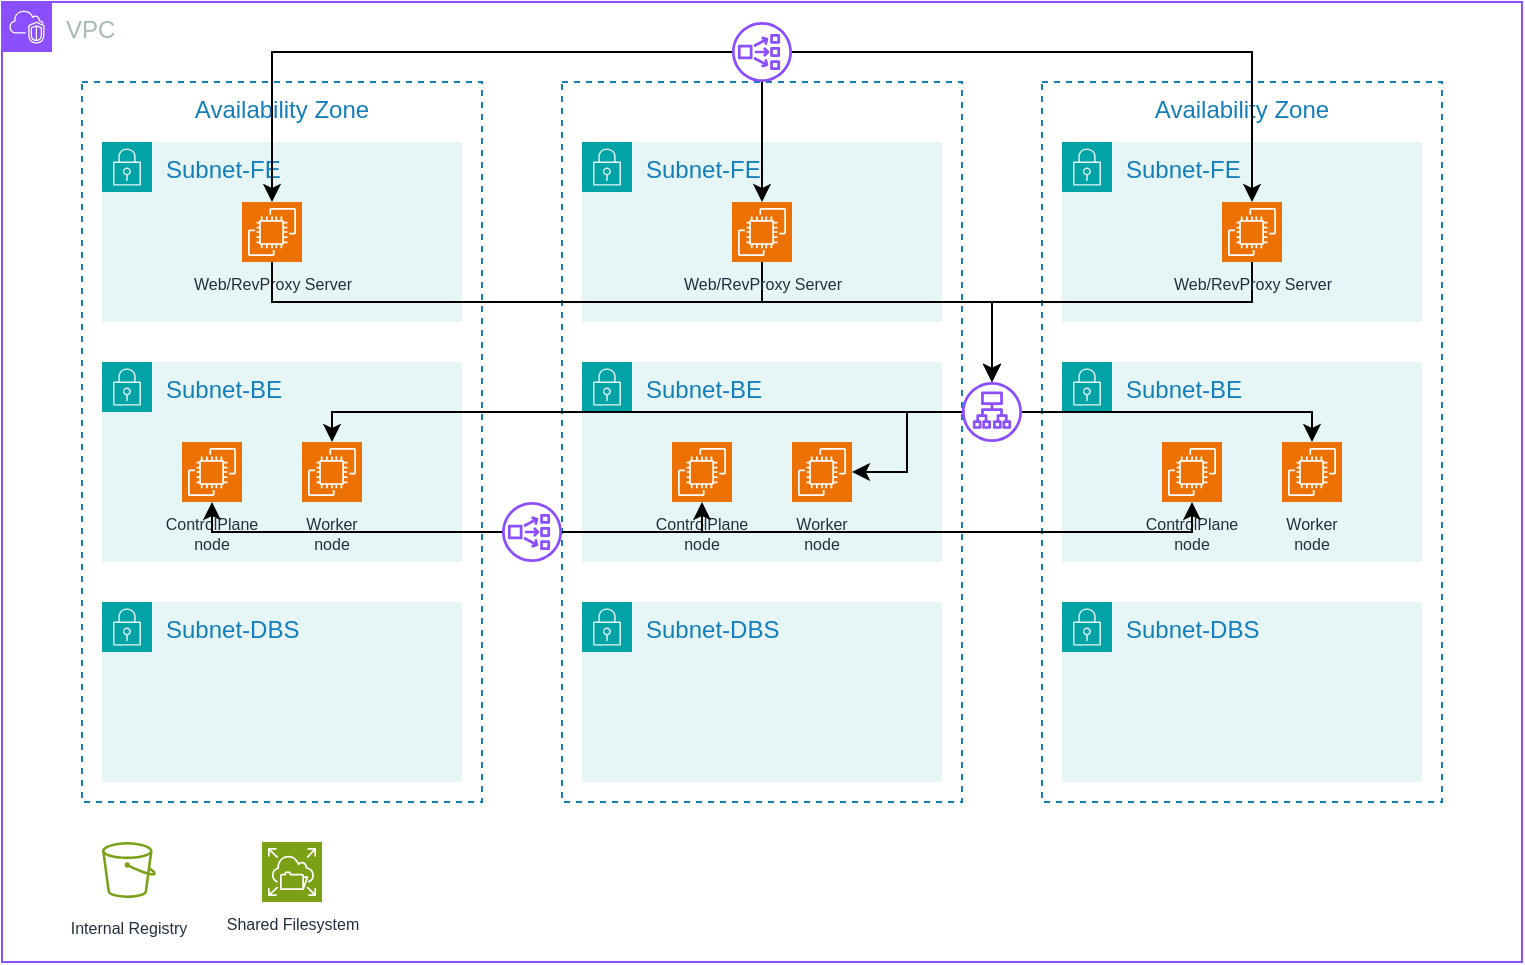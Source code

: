 <mxfile version="25.0.3">
  <diagram name="Pagina-1" id="ktaXxPacxgZP-KeudJCP">
    <mxGraphModel dx="1434" dy="756" grid="1" gridSize="10" guides="1" tooltips="1" connect="1" arrows="1" fold="1" page="1" pageScale="1" pageWidth="827" pageHeight="1169" math="0" shadow="0">
      <root>
        <mxCell id="0" />
        <mxCell id="1" parent="0" />
        <mxCell id="9Gb6LifbftmSmuCiHd8n-2" value="&lt;span style=&quot;color: rgba(0, 0, 0, 0); font-family: monospace; font-size: 0px; text-align: start; text-wrap-mode: nowrap;&quot;&gt;%3CmxGraphModel%3E%3Croot%3E%3CmxCell%20id%3D%220%22%2F%3E%3CmxCell%20id%3D%221%22%20parent%3D%220%22%2F%3E%3CmxCell%20id%3D%222%22%20value%3D%22ControlPlane%20node%22%20style%3D%22sketch%3D0%3Bpoints%3D%5B%5B0%2C0%2C0%5D%2C%5B0.25%2C0%2C0%5D%2C%5B0.5%2C0%2C0%5D%2C%5B0.75%2C0%2C0%5D%2C%5B1%2C0%2C0%5D%2C%5B0%2C1%2C0%5D%2C%5B0.25%2C1%2C0%5D%2C%5B0.5%2C1%2C0%5D%2C%5B0.75%2C1%2C0%5D%2C%5B1%2C1%2C0%5D%2C%5B0%2C0.25%2C0%5D%2C%5B0%2C0.5%2C0%5D%2C%5B0%2C0.75%2C0%5D%2C%5B1%2C0.25%2C0%5D%2C%5B1%2C0.5%2C0%5D%2C%5B1%2C0.75%2C0%5D%5D%3BoutlineConnect%3D0%3BfontColor%3D%23232F3E%3BfillColor%3D%23ED7100%3BstrokeColor%3D%23ffffff%3Bdashed%3D0%3BverticalLabelPosition%3Dbottom%3BverticalAlign%3Dtop%3Balign%3Dcenter%3Bhtml%3D1%3BfontSize%3D8%3BfontStyle%3D0%3Baspect%3Dfixed%3Bshape%3Dmxgraph.aws4.resourceIcon%3BresIcon%3Dmxgraph.aws4.ec2%3BwhiteSpace%3Dwrap%3B%22%20vertex%3D%221%22%20parent%3D%221%22%3E%3CmxGeometry%20x%3D%22130%22%20y%3D%22260%22%20width%3D%2230%22%20height%3D%2230%22%20as%3D%22geometry%22%2F%3E%3C%2FmxCell%3E%3CmxCell%20id%3D%223%22%20value%3D%22Worker%20node%22%20style%3D%22sketch%3D0%3Bpoints%3D%5B%5B0%2C0%2C0%5D%2C%5B0.25%2C0%2C0%5D%2C%5B0.5%2C0%2C0%5D%2C%5B0.75%2C0%2C0%5D%2C%5B1%2C0%2C0%5D%2C%5B0%2C1%2C0%5D%2C%5B0.25%2C1%2C0%5D%2C%5B0.5%2C1%2C0%5D%2C%5B0.75%2C1%2C0%5D%2C%5B1%2C1%2C0%5D%2C%5B0%2C0.25%2C0%5D%2C%5B0%2C0.5%2C0%5D%2C%5B0%2C0.75%2C0%5D%2C%5B1%2C0.25%2C0%5D%2C%5B1%2C0.5%2C0%5D%2C%5B1%2C0.75%2C0%5D%5D%3BoutlineConnect%3D0%3BfontColor%3D%23232F3E%3BfillColor%3D%23ED7100%3BstrokeColor%3D%23ffffff%3Bdashed%3D0%3BverticalLabelPosition%3Dbottom%3BverticalAlign%3Dtop%3Balign%3Dcenter%3Bhtml%3D1%3BfontSize%3D8%3BfontStyle%3D0%3Baspect%3Dfixed%3Bshape%3Dmxgraph.aws4.resourceIcon%3BresIcon%3Dmxgraph.aws4.ec2%3BwhiteSpace%3Dwrap%3B%22%20vertex%3D%221%22%20parent%3D%221%22%3E%3CmxGeometry%20x%3D%22190%22%20y%3D%22260%22%20width%3D%2230%22%20height%3D%2230%22%20as%3D%22geometry%22%2F%3E%3C%2FmxCell%3E%3C%2Froot%3E%3C%2FmxGraphModel%3E&lt;/span&gt;" style="fillColor=none;strokeColor=#147EBA;dashed=1;verticalAlign=top;fontStyle=0;fontColor=#147EBA;whiteSpace=wrap;html=1;" parent="1" vertex="1">
          <mxGeometry x="320" y="80" width="200" height="360" as="geometry" />
        </mxCell>
        <mxCell id="9Gb6LifbftmSmuCiHd8n-8" value="Subnet-DBS" style="points=[[0,0],[0.25,0],[0.5,0],[0.75,0],[1,0],[1,0.25],[1,0.5],[1,0.75],[1,1],[0.75,1],[0.5,1],[0.25,1],[0,1],[0,0.75],[0,0.5],[0,0.25]];outlineConnect=0;gradientColor=none;html=1;whiteSpace=wrap;fontSize=12;fontStyle=0;container=1;pointerEvents=0;collapsible=0;recursiveResize=0;shape=mxgraph.aws4.group;grIcon=mxgraph.aws4.group_security_group;grStroke=0;strokeColor=#00A4A6;fillColor=#E6F6F7;verticalAlign=top;align=left;spacingLeft=30;fontColor=#147EBA;dashed=0;" parent="1" vertex="1">
          <mxGeometry x="330" y="340" width="180" height="90" as="geometry" />
        </mxCell>
        <mxCell id="9Gb6LifbftmSmuCiHd8n-9" value="Subnet-BE" style="points=[[0,0],[0.25,0],[0.5,0],[0.75,0],[1,0],[1,0.25],[1,0.5],[1,0.75],[1,1],[0.75,1],[0.5,1],[0.25,1],[0,1],[0,0.75],[0,0.5],[0,0.25]];outlineConnect=0;gradientColor=none;html=1;whiteSpace=wrap;fontSize=12;fontStyle=0;container=1;pointerEvents=0;collapsible=0;recursiveResize=0;shape=mxgraph.aws4.group;grIcon=mxgraph.aws4.group_security_group;grStroke=0;strokeColor=#00A4A6;fillColor=#E6F6F7;verticalAlign=top;align=left;spacingLeft=30;fontColor=#147EBA;dashed=0;" parent="1" vertex="1">
          <mxGeometry x="330" y="220" width="180" height="100" as="geometry" />
        </mxCell>
        <mxCell id="9Gb6LifbftmSmuCiHd8n-12" value="Subnet-FE" style="points=[[0,0],[0.25,0],[0.5,0],[0.75,0],[1,0],[1,0.25],[1,0.5],[1,0.75],[1,1],[0.75,1],[0.5,1],[0.25,1],[0,1],[0,0.75],[0,0.5],[0,0.25]];outlineConnect=0;gradientColor=none;html=1;whiteSpace=wrap;fontSize=12;fontStyle=0;container=1;pointerEvents=0;collapsible=0;recursiveResize=0;shape=mxgraph.aws4.group;grIcon=mxgraph.aws4.group_security_group;grStroke=0;strokeColor=#00A4A6;fillColor=#E6F6F7;verticalAlign=top;align=left;spacingLeft=30;fontColor=#147EBA;dashed=0;" parent="1" vertex="1">
          <mxGeometry x="330" y="110" width="180" height="90" as="geometry" />
        </mxCell>
        <mxCell id="u8LrWXwpnJPrBiu5wdxT-2" value="Availability Zone" style="fillColor=none;strokeColor=#147EBA;dashed=1;verticalAlign=top;fontStyle=0;fontColor=#147EBA;whiteSpace=wrap;html=1;" parent="1" vertex="1">
          <mxGeometry x="560" y="80" width="200" height="360" as="geometry" />
        </mxCell>
        <mxCell id="u8LrWXwpnJPrBiu5wdxT-3" value="Subnet-DBS" style="points=[[0,0],[0.25,0],[0.5,0],[0.75,0],[1,0],[1,0.25],[1,0.5],[1,0.75],[1,1],[0.75,1],[0.5,1],[0.25,1],[0,1],[0,0.75],[0,0.5],[0,0.25]];outlineConnect=0;gradientColor=none;html=1;whiteSpace=wrap;fontSize=12;fontStyle=0;container=1;pointerEvents=0;collapsible=0;recursiveResize=0;shape=mxgraph.aws4.group;grIcon=mxgraph.aws4.group_security_group;grStroke=0;strokeColor=#00A4A6;fillColor=#E6F6F7;verticalAlign=top;align=left;spacingLeft=30;fontColor=#147EBA;dashed=0;" parent="1" vertex="1">
          <mxGeometry x="570" y="340" width="180" height="90" as="geometry" />
        </mxCell>
        <mxCell id="u8LrWXwpnJPrBiu5wdxT-4" value="Subnet-BE" style="points=[[0,0],[0.25,0],[0.5,0],[0.75,0],[1,0],[1,0.25],[1,0.5],[1,0.75],[1,1],[0.75,1],[0.5,1],[0.25,1],[0,1],[0,0.75],[0,0.5],[0,0.25]];outlineConnect=0;gradientColor=none;html=1;whiteSpace=wrap;fontSize=12;fontStyle=0;container=1;pointerEvents=0;collapsible=0;recursiveResize=0;shape=mxgraph.aws4.group;grIcon=mxgraph.aws4.group_security_group;grStroke=0;strokeColor=#00A4A6;fillColor=#E6F6F7;verticalAlign=top;align=left;spacingLeft=30;fontColor=#147EBA;dashed=0;" parent="1" vertex="1">
          <mxGeometry x="570" y="220" width="180" height="100" as="geometry" />
        </mxCell>
        <mxCell id="u8LrWXwpnJPrBiu5wdxT-5" value="Subnet-FE" style="points=[[0,0],[0.25,0],[0.5,0],[0.75,0],[1,0],[1,0.25],[1,0.5],[1,0.75],[1,1],[0.75,1],[0.5,1],[0.25,1],[0,1],[0,0.75],[0,0.5],[0,0.25]];outlineConnect=0;gradientColor=none;html=1;whiteSpace=wrap;fontSize=12;fontStyle=0;container=1;pointerEvents=0;collapsible=0;recursiveResize=0;shape=mxgraph.aws4.group;grIcon=mxgraph.aws4.group_security_group;grStroke=0;strokeColor=#00A4A6;fillColor=#E6F6F7;verticalAlign=top;align=left;spacingLeft=30;fontColor=#147EBA;dashed=0;" parent="1" vertex="1">
          <mxGeometry x="570" y="110" width="180" height="90" as="geometry" />
        </mxCell>
        <mxCell id="u8LrWXwpnJPrBiu5wdxT-7" value="Availability Zone" style="fillColor=none;strokeColor=#147EBA;dashed=1;verticalAlign=top;fontStyle=0;fontColor=#147EBA;whiteSpace=wrap;html=1;" parent="1" vertex="1">
          <mxGeometry x="80" y="80" width="200" height="360" as="geometry" />
        </mxCell>
        <mxCell id="u8LrWXwpnJPrBiu5wdxT-8" value="Subnet-DBS" style="points=[[0,0],[0.25,0],[0.5,0],[0.75,0],[1,0],[1,0.25],[1,0.5],[1,0.75],[1,1],[0.75,1],[0.5,1],[0.25,1],[0,1],[0,0.75],[0,0.5],[0,0.25]];outlineConnect=0;gradientColor=none;html=1;whiteSpace=wrap;fontSize=12;fontStyle=0;container=1;pointerEvents=0;collapsible=0;recursiveResize=0;shape=mxgraph.aws4.group;grIcon=mxgraph.aws4.group_security_group;grStroke=0;strokeColor=#00A4A6;fillColor=#E6F6F7;verticalAlign=top;align=left;spacingLeft=30;fontColor=#147EBA;dashed=0;" parent="1" vertex="1">
          <mxGeometry x="90" y="340" width="180" height="90" as="geometry" />
        </mxCell>
        <mxCell id="u8LrWXwpnJPrBiu5wdxT-9" value="Subnet-BE" style="points=[[0,0],[0.25,0],[0.5,0],[0.75,0],[1,0],[1,0.25],[1,0.5],[1,0.75],[1,1],[0.75,1],[0.5,1],[0.25,1],[0,1],[0,0.75],[0,0.5],[0,0.25]];outlineConnect=0;gradientColor=none;html=1;whiteSpace=wrap;fontSize=12;fontStyle=0;container=1;pointerEvents=0;collapsible=0;recursiveResize=0;shape=mxgraph.aws4.group;grIcon=mxgraph.aws4.group_security_group;grStroke=0;strokeColor=#00A4A6;fillColor=#E6F6F7;verticalAlign=top;align=left;spacingLeft=30;fontColor=#147EBA;dashed=0;" parent="1" vertex="1">
          <mxGeometry x="90" y="220" width="180" height="100" as="geometry" />
        </mxCell>
        <mxCell id="u8LrWXwpnJPrBiu5wdxT-10" value="Subnet-FE" style="points=[[0,0],[0.25,0],[0.5,0],[0.75,0],[1,0],[1,0.25],[1,0.5],[1,0.75],[1,1],[0.75,1],[0.5,1],[0.25,1],[0,1],[0,0.75],[0,0.5],[0,0.25]];outlineConnect=0;gradientColor=none;html=1;whiteSpace=wrap;fontSize=12;fontStyle=0;container=1;pointerEvents=0;collapsible=0;recursiveResize=0;shape=mxgraph.aws4.group;grIcon=mxgraph.aws4.group_security_group;grStroke=0;strokeColor=#00A4A6;fillColor=#E6F6F7;verticalAlign=top;align=left;spacingLeft=30;fontColor=#147EBA;dashed=0;" parent="1" vertex="1">
          <mxGeometry x="90" y="110" width="180" height="90" as="geometry" />
        </mxCell>
        <mxCell id="u8LrWXwpnJPrBiu5wdxT-11" value="VPC" style="points=[[0,0],[0.25,0],[0.5,0],[0.75,0],[1,0],[1,0.25],[1,0.5],[1,0.75],[1,1],[0.75,1],[0.5,1],[0.25,1],[0,1],[0,0.75],[0,0.5],[0,0.25]];outlineConnect=0;gradientColor=none;html=1;whiteSpace=wrap;fontSize=12;fontStyle=0;container=1;pointerEvents=0;collapsible=0;recursiveResize=0;shape=mxgraph.aws4.group;grIcon=mxgraph.aws4.group_vpc2;strokeColor=#8C4FFF;fillColor=none;verticalAlign=top;align=left;spacingLeft=30;fontColor=#AAB7B8;dashed=0;" parent="1" vertex="1">
          <mxGeometry x="40" y="40" width="760" height="480" as="geometry" />
        </mxCell>
        <mxCell id="u8LrWXwpnJPrBiu5wdxT-12" value="ControlPlane node" style="sketch=0;points=[[0,0,0],[0.25,0,0],[0.5,0,0],[0.75,0,0],[1,0,0],[0,1,0],[0.25,1,0],[0.5,1,0],[0.75,1,0],[1,1,0],[0,0.25,0],[0,0.5,0],[0,0.75,0],[1,0.25,0],[1,0.5,0],[1,0.75,0]];outlineConnect=0;fontColor=#232F3E;fillColor=#ED7100;strokeColor=#ffffff;dashed=0;verticalLabelPosition=bottom;verticalAlign=top;align=center;html=1;fontSize=8;fontStyle=0;aspect=fixed;shape=mxgraph.aws4.resourceIcon;resIcon=mxgraph.aws4.ec2;whiteSpace=wrap;" parent="u8LrWXwpnJPrBiu5wdxT-11" vertex="1">
          <mxGeometry x="90" y="220" width="30" height="30" as="geometry" />
        </mxCell>
        <mxCell id="u8LrWXwpnJPrBiu5wdxT-18" value="ControlPlane node" style="sketch=0;points=[[0,0,0],[0.25,0,0],[0.5,0,0],[0.75,0,0],[1,0,0],[0,1,0],[0.25,1,0],[0.5,1,0],[0.75,1,0],[1,1,0],[0,0.25,0],[0,0.5,0],[0,0.75,0],[1,0.25,0],[1,0.5,0],[1,0.75,0]];outlineConnect=0;fontColor=#232F3E;fillColor=#ED7100;strokeColor=#ffffff;dashed=0;verticalLabelPosition=bottom;verticalAlign=top;align=center;html=1;fontSize=8;fontStyle=0;aspect=fixed;shape=mxgraph.aws4.resourceIcon;resIcon=mxgraph.aws4.ec2;whiteSpace=wrap;" parent="u8LrWXwpnJPrBiu5wdxT-11" vertex="1">
          <mxGeometry x="335" y="220" width="30" height="30" as="geometry" />
        </mxCell>
        <mxCell id="u8LrWXwpnJPrBiu5wdxT-19" value="Worker node" style="sketch=0;points=[[0,0,0],[0.25,0,0],[0.5,0,0],[0.75,0,0],[1,0,0],[0,1,0],[0.25,1,0],[0.5,1,0],[0.75,1,0],[1,1,0],[0,0.25,0],[0,0.5,0],[0,0.75,0],[1,0.25,0],[1,0.5,0],[1,0.75,0]];outlineConnect=0;fontColor=#232F3E;fillColor=#ED7100;strokeColor=#ffffff;dashed=0;verticalLabelPosition=bottom;verticalAlign=top;align=center;html=1;fontSize=8;fontStyle=0;aspect=fixed;shape=mxgraph.aws4.resourceIcon;resIcon=mxgraph.aws4.ec2;whiteSpace=wrap;" parent="u8LrWXwpnJPrBiu5wdxT-11" vertex="1">
          <mxGeometry x="395" y="220" width="30" height="30" as="geometry" />
        </mxCell>
        <mxCell id="u8LrWXwpnJPrBiu5wdxT-20" value="ControlPlane node" style="sketch=0;points=[[0,0,0],[0.25,0,0],[0.5,0,0],[0.75,0,0],[1,0,0],[0,1,0],[0.25,1,0],[0.5,1,0],[0.75,1,0],[1,1,0],[0,0.25,0],[0,0.5,0],[0,0.75,0],[1,0.25,0],[1,0.5,0],[1,0.75,0]];outlineConnect=0;fontColor=#232F3E;fillColor=#ED7100;strokeColor=#ffffff;dashed=0;verticalLabelPosition=bottom;verticalAlign=top;align=center;html=1;fontSize=8;fontStyle=0;aspect=fixed;shape=mxgraph.aws4.resourceIcon;resIcon=mxgraph.aws4.ec2;whiteSpace=wrap;" parent="u8LrWXwpnJPrBiu5wdxT-11" vertex="1">
          <mxGeometry x="580" y="220" width="30" height="30" as="geometry" />
        </mxCell>
        <mxCell id="u8LrWXwpnJPrBiu5wdxT-21" value="Worker node" style="sketch=0;points=[[0,0,0],[0.25,0,0],[0.5,0,0],[0.75,0,0],[1,0,0],[0,1,0],[0.25,1,0],[0.5,1,0],[0.75,1,0],[1,1,0],[0,0.25,0],[0,0.5,0],[0,0.75,0],[1,0.25,0],[1,0.5,0],[1,0.75,0]];outlineConnect=0;fontColor=#232F3E;fillColor=#ED7100;strokeColor=#ffffff;dashed=0;verticalLabelPosition=bottom;verticalAlign=top;align=center;html=1;fontSize=8;fontStyle=0;aspect=fixed;shape=mxgraph.aws4.resourceIcon;resIcon=mxgraph.aws4.ec2;whiteSpace=wrap;" parent="u8LrWXwpnJPrBiu5wdxT-11" vertex="1">
          <mxGeometry x="640" y="220" width="30" height="30" as="geometry" />
        </mxCell>
        <mxCell id="tb9fbKt0cQ2Bvuai_FGO-2" value="" style="sketch=0;outlineConnect=0;fontColor=#232F3E;gradientColor=none;fillColor=#8C4FFF;strokeColor=none;dashed=0;verticalLabelPosition=bottom;verticalAlign=top;align=center;html=1;fontSize=12;fontStyle=0;aspect=fixed;pointerEvents=1;shape=mxgraph.aws4.application_load_balancer;" parent="u8LrWXwpnJPrBiu5wdxT-11" vertex="1">
          <mxGeometry x="480" y="190" width="30" height="30" as="geometry" />
        </mxCell>
        <mxCell id="tb9fbKt0cQ2Bvuai_FGO-21" value="" style="edgeStyle=orthogonalEdgeStyle;rounded=0;orthogonalLoop=1;jettySize=auto;html=1;entryX=0.5;entryY=1;entryDx=0;entryDy=0;entryPerimeter=0;" parent="u8LrWXwpnJPrBiu5wdxT-11" source="tb9fbKt0cQ2Bvuai_FGO-12" target="u8LrWXwpnJPrBiu5wdxT-18" edge="1">
          <mxGeometry relative="1" as="geometry">
            <Array as="points">
              <mxPoint x="350" y="265" />
            </Array>
          </mxGeometry>
        </mxCell>
        <mxCell id="tb9fbKt0cQ2Bvuai_FGO-12" value="" style="sketch=0;outlineConnect=0;fontColor=#232F3E;gradientColor=none;fillColor=#8C4FFF;strokeColor=none;dashed=0;verticalLabelPosition=bottom;verticalAlign=top;align=center;html=1;fontSize=12;fontStyle=0;aspect=fixed;pointerEvents=1;shape=mxgraph.aws4.network_load_balancer;" parent="u8LrWXwpnJPrBiu5wdxT-11" vertex="1">
          <mxGeometry x="250" y="250" width="30" height="30" as="geometry" />
        </mxCell>
        <mxCell id="tb9fbKt0cQ2Bvuai_FGO-18" value="" style="edgeStyle=orthogonalEdgeStyle;rounded=0;orthogonalLoop=1;jettySize=auto;html=1;" parent="u8LrWXwpnJPrBiu5wdxT-11" source="tb9fbKt0cQ2Bvuai_FGO-2" target="u8LrWXwpnJPrBiu5wdxT-19" edge="1">
          <mxGeometry relative="1" as="geometry" />
        </mxCell>
        <mxCell id="tb9fbKt0cQ2Bvuai_FGO-19" value="" style="edgeStyle=orthogonalEdgeStyle;rounded=0;orthogonalLoop=1;jettySize=auto;html=1;entryX=0.5;entryY=0;entryDx=0;entryDy=0;entryPerimeter=0;" parent="u8LrWXwpnJPrBiu5wdxT-11" source="tb9fbKt0cQ2Bvuai_FGO-2" target="u8LrWXwpnJPrBiu5wdxT-21" edge="1">
          <mxGeometry relative="1" as="geometry">
            <Array as="points">
              <mxPoint x="655" y="205" />
            </Array>
          </mxGeometry>
        </mxCell>
        <mxCell id="tb9fbKt0cQ2Bvuai_FGO-20" value="" style="edgeStyle=orthogonalEdgeStyle;rounded=0;orthogonalLoop=1;jettySize=auto;html=1;entryX=0.5;entryY=1;entryDx=0;entryDy=0;entryPerimeter=0;" parent="u8LrWXwpnJPrBiu5wdxT-11" source="tb9fbKt0cQ2Bvuai_FGO-12" target="u8LrWXwpnJPrBiu5wdxT-12" edge="1">
          <mxGeometry relative="1" as="geometry">
            <Array as="points">
              <mxPoint x="105" y="265" />
            </Array>
          </mxGeometry>
        </mxCell>
        <mxCell id="tb9fbKt0cQ2Bvuai_FGO-22" value="" style="edgeStyle=orthogonalEdgeStyle;rounded=0;orthogonalLoop=1;jettySize=auto;html=1;" parent="u8LrWXwpnJPrBiu5wdxT-11" source="tb9fbKt0cQ2Bvuai_FGO-12" target="u8LrWXwpnJPrBiu5wdxT-20" edge="1">
          <mxGeometry relative="1" as="geometry">
            <Array as="points">
              <mxPoint x="595" y="265" />
            </Array>
          </mxGeometry>
        </mxCell>
        <mxCell id="-9enYQHF0VOgYdRqno-H-2" value="Web/RevProxy Server" style="sketch=0;points=[[0,0,0],[0.25,0,0],[0.5,0,0],[0.75,0,0],[1,0,0],[0,1,0],[0.25,1,0],[0.5,1,0],[0.75,1,0],[1,1,0],[0,0.25,0],[0,0.5,0],[0,0.75,0],[1,0.25,0],[1,0.5,0],[1,0.75,0]];outlineConnect=0;fontColor=#232F3E;fillColor=#ED7100;strokeColor=#ffffff;dashed=0;verticalLabelPosition=bottom;verticalAlign=top;align=center;html=1;fontSize=8;fontStyle=0;aspect=fixed;shape=mxgraph.aws4.resourceIcon;resIcon=mxgraph.aws4.ec2;" vertex="1" parent="u8LrWXwpnJPrBiu5wdxT-11">
          <mxGeometry x="120" y="100" width="30" height="30" as="geometry" />
        </mxCell>
        <mxCell id="-9enYQHF0VOgYdRqno-H-12" value="" style="edgeStyle=orthogonalEdgeStyle;rounded=0;orthogonalLoop=1;jettySize=auto;html=1;" edge="1" parent="u8LrWXwpnJPrBiu5wdxT-11" source="-9enYQHF0VOgYdRqno-H-4" target="tb9fbKt0cQ2Bvuai_FGO-2">
          <mxGeometry relative="1" as="geometry">
            <Array as="points">
              <mxPoint x="380" y="150" />
              <mxPoint x="495" y="150" />
            </Array>
          </mxGeometry>
        </mxCell>
        <mxCell id="-9enYQHF0VOgYdRqno-H-4" value="Web/RevProxy Server" style="sketch=0;points=[[0,0,0],[0.25,0,0],[0.5,0,0],[0.75,0,0],[1,0,0],[0,1,0],[0.25,1,0],[0.5,1,0],[0.75,1,0],[1,1,0],[0,0.25,0],[0,0.5,0],[0,0.75,0],[1,0.25,0],[1,0.5,0],[1,0.75,0]];outlineConnect=0;fontColor=#232F3E;fillColor=#ED7100;strokeColor=#ffffff;dashed=0;verticalLabelPosition=bottom;verticalAlign=top;align=center;html=1;fontSize=8;fontStyle=0;aspect=fixed;shape=mxgraph.aws4.resourceIcon;resIcon=mxgraph.aws4.ec2;" vertex="1" parent="u8LrWXwpnJPrBiu5wdxT-11">
          <mxGeometry x="365" y="100" width="30" height="30" as="geometry" />
        </mxCell>
        <mxCell id="-9enYQHF0VOgYdRqno-H-13" value="" style="edgeStyle=orthogonalEdgeStyle;rounded=0;orthogonalLoop=1;jettySize=auto;html=1;" edge="1" parent="u8LrWXwpnJPrBiu5wdxT-11" source="-9enYQHF0VOgYdRqno-H-3" target="tb9fbKt0cQ2Bvuai_FGO-2">
          <mxGeometry relative="1" as="geometry">
            <Array as="points">
              <mxPoint x="625" y="150" />
              <mxPoint x="495" y="150" />
            </Array>
          </mxGeometry>
        </mxCell>
        <mxCell id="-9enYQHF0VOgYdRqno-H-3" value="Web/RevProxy Server" style="sketch=0;points=[[0,0,0],[0.25,0,0],[0.5,0,0],[0.75,0,0],[1,0,0],[0,1,0],[0.25,1,0],[0.5,1,0],[0.75,1,0],[1,1,0],[0,0.25,0],[0,0.5,0],[0,0.75,0],[1,0.25,0],[1,0.5,0],[1,0.75,0]];outlineConnect=0;fontColor=#232F3E;fillColor=#ED7100;strokeColor=#ffffff;dashed=0;verticalLabelPosition=bottom;verticalAlign=top;align=center;html=1;fontSize=8;fontStyle=0;aspect=fixed;shape=mxgraph.aws4.resourceIcon;resIcon=mxgraph.aws4.ec2;" vertex="1" parent="u8LrWXwpnJPrBiu5wdxT-11">
          <mxGeometry x="610" y="100" width="30" height="30" as="geometry" />
        </mxCell>
        <mxCell id="-9enYQHF0VOgYdRqno-H-6" value="" style="edgeStyle=orthogonalEdgeStyle;rounded=0;orthogonalLoop=1;jettySize=auto;html=1;" edge="1" parent="u8LrWXwpnJPrBiu5wdxT-11" source="-9enYQHF0VOgYdRqno-H-5" target="-9enYQHF0VOgYdRqno-H-4">
          <mxGeometry relative="1" as="geometry" />
        </mxCell>
        <mxCell id="-9enYQHF0VOgYdRqno-H-5" value="" style="sketch=0;outlineConnect=0;fontColor=#232F3E;gradientColor=none;fillColor=#8C4FFF;strokeColor=none;dashed=0;verticalLabelPosition=bottom;verticalAlign=top;align=center;html=1;fontSize=12;fontStyle=0;aspect=fixed;pointerEvents=1;shape=mxgraph.aws4.network_load_balancer;" vertex="1" parent="u8LrWXwpnJPrBiu5wdxT-11">
          <mxGeometry x="365" y="10" width="30" height="30" as="geometry" />
        </mxCell>
        <mxCell id="-9enYQHF0VOgYdRqno-H-9" style="edgeStyle=orthogonalEdgeStyle;rounded=0;orthogonalLoop=1;jettySize=auto;html=1;entryX=0.5;entryY=0;entryDx=0;entryDy=0;entryPerimeter=0;" edge="1" parent="u8LrWXwpnJPrBiu5wdxT-11" source="-9enYQHF0VOgYdRqno-H-5" target="-9enYQHF0VOgYdRqno-H-2">
          <mxGeometry relative="1" as="geometry" />
        </mxCell>
        <mxCell id="-9enYQHF0VOgYdRqno-H-10" style="edgeStyle=orthogonalEdgeStyle;rounded=0;orthogonalLoop=1;jettySize=auto;html=1;entryX=0.5;entryY=0;entryDx=0;entryDy=0;entryPerimeter=0;" edge="1" parent="u8LrWXwpnJPrBiu5wdxT-11" source="-9enYQHF0VOgYdRqno-H-5" target="-9enYQHF0VOgYdRqno-H-3">
          <mxGeometry relative="1" as="geometry" />
        </mxCell>
        <mxCell id="-9enYQHF0VOgYdRqno-H-11" value="" style="edgeStyle=orthogonalEdgeStyle;rounded=0;orthogonalLoop=1;jettySize=auto;html=1;" edge="1" parent="u8LrWXwpnJPrBiu5wdxT-11" source="-9enYQHF0VOgYdRqno-H-2" target="tb9fbKt0cQ2Bvuai_FGO-2">
          <mxGeometry relative="1" as="geometry">
            <Array as="points">
              <mxPoint x="135" y="150" />
              <mxPoint x="495" y="150" />
            </Array>
          </mxGeometry>
        </mxCell>
        <mxCell id="-9enYQHF0VOgYdRqno-H-15" value="&lt;font style=&quot;font-size: 8px;&quot;&gt;Internal Registry&lt;/font&gt;" style="sketch=0;outlineConnect=0;fontColor=#232F3E;gradientColor=none;fillColor=#7AA116;strokeColor=none;dashed=0;verticalLabelPosition=bottom;verticalAlign=top;align=center;html=1;fontSize=12;fontStyle=0;aspect=fixed;pointerEvents=1;shape=mxgraph.aws4.bucket;" vertex="1" parent="u8LrWXwpnJPrBiu5wdxT-11">
          <mxGeometry x="50" y="420" width="26.92" height="28" as="geometry" />
        </mxCell>
        <mxCell id="-9enYQHF0VOgYdRqno-H-16" value="Shared Filesystem" style="sketch=0;points=[[0,0,0],[0.25,0,0],[0.5,0,0],[0.75,0,0],[1,0,0],[0,1,0],[0.25,1,0],[0.5,1,0],[0.75,1,0],[1,1,0],[0,0.25,0],[0,0.5,0],[0,0.75,0],[1,0.25,0],[1,0.5,0],[1,0.75,0]];outlineConnect=0;fontColor=#232F3E;fillColor=#7AA116;strokeColor=#ffffff;dashed=0;verticalLabelPosition=bottom;verticalAlign=top;align=center;html=1;fontSize=8;fontStyle=0;aspect=fixed;shape=mxgraph.aws4.resourceIcon;resIcon=mxgraph.aws4.elastic_file_system;" vertex="1" parent="u8LrWXwpnJPrBiu5wdxT-11">
          <mxGeometry x="130" y="420" width="30" height="30" as="geometry" />
        </mxCell>
        <mxCell id="u8LrWXwpnJPrBiu5wdxT-17" value="Worker node" style="sketch=0;points=[[0,0,0],[0.25,0,0],[0.5,0,0],[0.75,0,0],[1,0,0],[0,1,0],[0.25,1,0],[0.5,1,0],[0.75,1,0],[1,1,0],[0,0.25,0],[0,0.5,0],[0,0.75,0],[1,0.25,0],[1,0.5,0],[1,0.75,0]];outlineConnect=0;fontColor=#232F3E;fillColor=#ED7100;strokeColor=#ffffff;dashed=0;verticalLabelPosition=bottom;verticalAlign=top;align=center;html=1;fontSize=8;fontStyle=0;aspect=fixed;shape=mxgraph.aws4.resourceIcon;resIcon=mxgraph.aws4.ec2;whiteSpace=wrap;" parent="1" vertex="1">
          <mxGeometry x="190" y="260" width="30" height="30" as="geometry" />
        </mxCell>
        <mxCell id="tb9fbKt0cQ2Bvuai_FGO-17" value="" style="edgeStyle=orthogonalEdgeStyle;rounded=0;orthogonalLoop=1;jettySize=auto;html=1;entryX=0.5;entryY=0;entryDx=0;entryDy=0;entryPerimeter=0;" parent="1" source="tb9fbKt0cQ2Bvuai_FGO-2" target="u8LrWXwpnJPrBiu5wdxT-17" edge="1">
          <mxGeometry relative="1" as="geometry">
            <Array as="points">
              <mxPoint x="205" y="245" />
            </Array>
          </mxGeometry>
        </mxCell>
      </root>
    </mxGraphModel>
  </diagram>
</mxfile>
